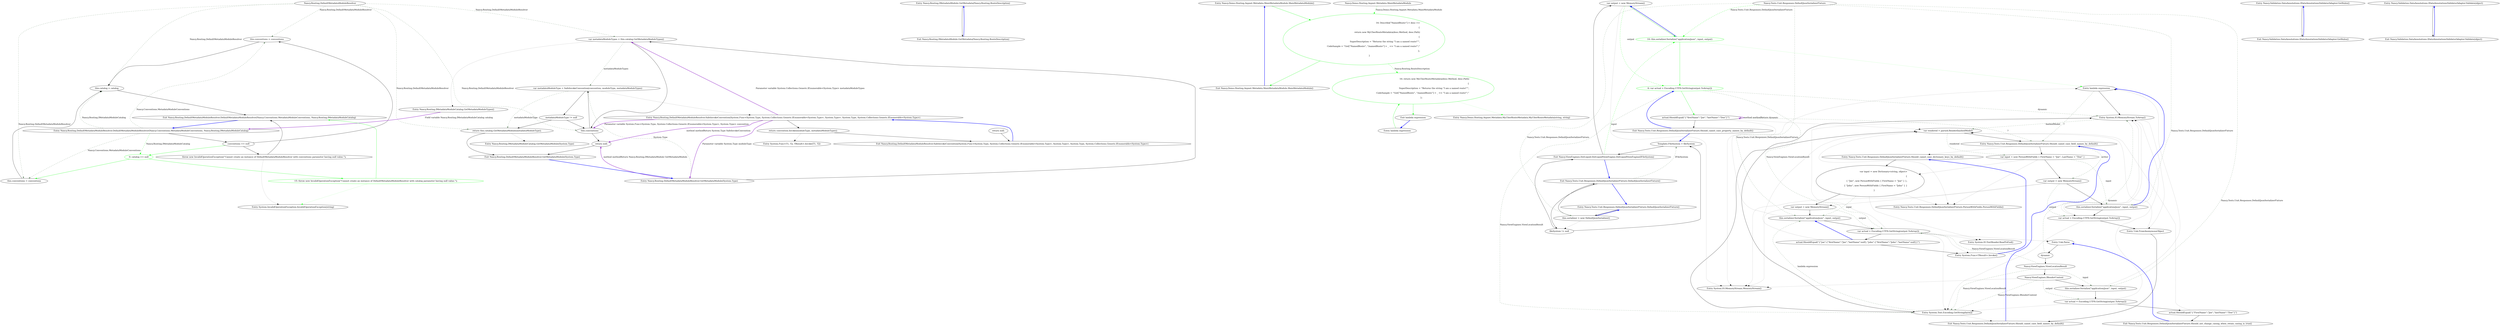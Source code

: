 digraph  {
n22 [label="Nancy.Routing.DefaultMetadataModuleResolver", span=""];
n0 [cluster="Nancy.Routing.DefaultMetadataModuleResolver.DefaultMetadataModuleResolver(Nancy.Conventions.MetadataModuleConventions, Nancy.Routing.IMetadataModuleCatalog)", label="Entry Nancy.Routing.DefaultMetadataModuleResolver.DefaultMetadataModuleResolver(Nancy.Conventions.MetadataModuleConventions, Nancy.Routing.IMetadataModuleCatalog)", span="21-21"];
n1 [cluster="Nancy.Routing.DefaultMetadataModuleResolver.DefaultMetadataModuleResolver(Nancy.Conventions.MetadataModuleConventions, Nancy.Routing.IMetadataModuleCatalog)", label="conventions == null", span="23-23"];
n3 [cluster="Nancy.Routing.DefaultMetadataModuleResolver.DefaultMetadataModuleResolver(Nancy.Conventions.MetadataModuleConventions, Nancy.Routing.IMetadataModuleCatalog)", label="this.conventions = conventions", span="28-28"];
n4 [cluster="Nancy.Routing.DefaultMetadataModuleResolver.DefaultMetadataModuleResolver(Nancy.Conventions.MetadataModuleConventions, Nancy.Routing.IMetadataModuleCatalog)", label="this.catalog = catalog", span="29-29"];
n2 [cluster="Nancy.Routing.DefaultMetadataModuleResolver.DefaultMetadataModuleResolver(Nancy.Conventions.MetadataModuleConventions, Nancy.Routing.IMetadataModuleCatalog)", label="throw new InvalidOperationException(''Cannot create an instance of DefaultMetadataModuleResolver with conventions parameter having null value.'');", span="25-25"];
n5 [cluster="Nancy.Routing.DefaultMetadataModuleResolver.DefaultMetadataModuleResolver(Nancy.Conventions.MetadataModuleConventions, Nancy.Routing.IMetadataModuleCatalog)", label="Exit Nancy.Routing.DefaultMetadataModuleResolver.DefaultMetadataModuleResolver(Nancy.Conventions.MetadataModuleConventions, Nancy.Routing.IMetadataModuleCatalog)", span="21-21"];
n6 [cluster="System.InvalidOperationException.InvalidOperationException(string)", label="Entry System.InvalidOperationException.InvalidOperationException(string)", span="0-0"];
n7 [cluster="Nancy.Routing.DefaultMetadataModuleResolver.GetMetadataModule(System.Type)", label="Entry Nancy.Routing.DefaultMetadataModuleResolver.GetMetadataModule(System.Type)", span="37-37"];
n8 [cluster="Nancy.Routing.DefaultMetadataModuleResolver.GetMetadataModule(System.Type)", label="var metadataModuleTypes = this.catalog.GetMetadataModuleTypes()", span="39-39"];
n10 [cluster="Nancy.Routing.DefaultMetadataModuleResolver.GetMetadataModule(System.Type)", label="var metadataModuleType = SafeInvokeConvention(convention, moduleType, metadataModuleTypes)", span="43-43"];
n9 [cluster="Nancy.Routing.DefaultMetadataModuleResolver.GetMetadataModule(System.Type)", label="this.conventions", span="41-41"];
n15 [cluster="Nancy.Routing.IMetadataModuleCatalog.GetMetadataModuleTypes()", label="Entry Nancy.Routing.IMetadataModuleCatalog.GetMetadataModuleTypes()", span="14-14"];
n13 [cluster="Nancy.Routing.DefaultMetadataModuleResolver.GetMetadataModule(System.Type)", label="return null;", span="51-51"];
n11 [cluster="Nancy.Routing.DefaultMetadataModuleResolver.GetMetadataModule(System.Type)", label="metadataModuleType != null", span="45-45"];
n16 [cluster="Nancy.Routing.DefaultMetadataModuleResolver.SafeInvokeConvention(System.Func<System.Type, System.Collections.Generic.IEnumerable<System.Type>, System.Type>, System.Type, System.Collections.Generic.IEnumerable<System.Type>)", label="Entry Nancy.Routing.DefaultMetadataModuleResolver.SafeInvokeConvention(System.Func<System.Type, System.Collections.Generic.IEnumerable<System.Type>, System.Type>, System.Type, System.Collections.Generic.IEnumerable<System.Type>)", span="54-54"];
n12 [cluster="Nancy.Routing.DefaultMetadataModuleResolver.GetMetadataModule(System.Type)", label="return this.catalog.GetMetadataModule(metadataModuleType);", span="47-47"];
n14 [cluster="Nancy.Routing.DefaultMetadataModuleResolver.GetMetadataModule(System.Type)", label="Exit Nancy.Routing.DefaultMetadataModuleResolver.GetMetadataModule(System.Type)", span="37-37"];
n17 [cluster="Nancy.Routing.IMetadataModuleCatalog.GetMetadataModule(System.Type)", label="Entry Nancy.Routing.IMetadataModuleCatalog.GetMetadataModule(System.Type)", span="21-21"];
n18 [cluster="Nancy.Routing.DefaultMetadataModuleResolver.SafeInvokeConvention(System.Func<System.Type, System.Collections.Generic.IEnumerable<System.Type>, System.Type>, System.Type, System.Collections.Generic.IEnumerable<System.Type>)", label="return convention.Invoke(moduleType, metadataModuleTypes);", span="58-58"];
n19 [cluster="Nancy.Routing.DefaultMetadataModuleResolver.SafeInvokeConvention(System.Func<System.Type, System.Collections.Generic.IEnumerable<System.Type>, System.Type>, System.Type, System.Collections.Generic.IEnumerable<System.Type>)", label="return null;", span="62-62"];
n20 [cluster="Nancy.Routing.DefaultMetadataModuleResolver.SafeInvokeConvention(System.Func<System.Type, System.Collections.Generic.IEnumerable<System.Type>, System.Type>, System.Type, System.Collections.Generic.IEnumerable<System.Type>)", label="Exit Nancy.Routing.DefaultMetadataModuleResolver.SafeInvokeConvention(System.Func<System.Type, System.Collections.Generic.IEnumerable<System.Type>, System.Type>, System.Type, System.Collections.Generic.IEnumerable<System.Type>)", span="54-54"];
n21 [cluster="System.Func<T1, T2, TResult>.Invoke(T1, T2)", label="Entry System.Func<T1, T2, TResult>.Invoke(T1, T2)", span="0-0"];
d3 [cluster="Nancy.Routing.DefaultMetadataModuleResolver.DefaultMetadataModuleResolver(Nancy.Conventions.MetadataModuleConventions, Nancy.Routing.IMetadataModuleCatalog)", color=green, community=0, label="0: catalog == null", span="28-28"];
d4 [cluster="Nancy.Routing.DefaultMetadataModuleResolver.DefaultMetadataModuleResolver(Nancy.Conventions.MetadataModuleConventions, Nancy.Routing.IMetadataModuleCatalog)", color=green, community=0, label="15: throw new InvalidOperationException(''Cannot create an instance of DefaultMetadataModuleResolver with catalog parameter having null value.'');", span="30-30"];
d5 [cluster="Nancy.Routing.DefaultMetadataModuleResolver.DefaultMetadataModuleResolver(Nancy.Conventions.MetadataModuleConventions, Nancy.Routing.IMetadataModuleCatalog)", label="this.conventions = conventions", span="33-33"];
m0_0 [cluster="Nancy.Routing.IMetadataModule.GetMetadata(Nancy.Routing.RouteDescription)", file="IMetadataModule.cs", label="Entry Nancy.Routing.IMetadataModule.GetMetadata(Nancy.Routing.RouteDescription)", span="20-20"];
m0_1 [cluster="Nancy.Routing.IMetadataModule.GetMetadata(Nancy.Routing.RouteDescription)", file="IMetadataModule.cs", label="Exit Nancy.Routing.IMetadataModule.GetMetadata(Nancy.Routing.RouteDescription)", span="20-20"];
m1_0 [cluster="Nancy.Demo.Hosting.Aspnet.Metadata.MainMetadataModule.MainMetadataModule()", file="MainMetadataModule.cs", label="Entry Nancy.Demo.Hosting.Aspnet.Metadata.MainMetadataModule.MainMetadataModule()", span="6-6"];
m1_1 [cluster="Nancy.Demo.Hosting.Aspnet.Metadata.MainMetadataModule.MainMetadataModule()", color=green, community=0, file="MainMetadataModule.cs", label="16: Describe[''NamedRoute''] = desc =>\r\n                {\r\n                    return new MyUberRouteMetadata(desc.Method, desc.Path)\r\n                        {\r\n                            SuperDescription = ''Returns the string \''I am a named route!\'''',\r\n                            CodeSample = ''Get[\''NamedRoute\'', \''/namedRoute\''] = _ => \''I am a named route!\'';''\r\n                        };\r\n                }", span="8-15"];
m1_2 [cluster="Nancy.Demo.Hosting.Aspnet.Metadata.MainMetadataModule.MainMetadataModule()", file="MainMetadataModule.cs", label="Exit Nancy.Demo.Hosting.Aspnet.Metadata.MainMetadataModule.MainMetadataModule()", span="6-6"];
m1_3 [cluster="lambda expression", file="MainMetadataModule.cs", label="Entry lambda expression", span="8-15"];
m1_4 [cluster="lambda expression", color=green, community=0, file="MainMetadataModule.cs", label="16: return new MyUberRouteMetadata(desc.Method, desc.Path)\r\n                        {\r\n                            SuperDescription = ''Returns the string \''I am a named route!\'''',\r\n                            CodeSample = ''Get[\''NamedRoute\'', \''/namedRoute\''] = _ => \''I am a named route!\'';''\r\n                        };", span="10-14"];
m1_5 [cluster="lambda expression", file="MainMetadataModule.cs", label="Exit lambda expression", span="8-15"];
m1_6 [cluster="Nancy.Demo.Hosting.Aspnet.Metadata.MyUberRouteMetadata.MyUberRouteMetadata(string, string)", file="MainMetadataModule.cs", label="Entry Nancy.Demo.Hosting.Aspnet.Metadata.MyUberRouteMetadata.MyUberRouteMetadata(string, string)", span="4-4"];
m1_7 [file="MainMetadataModule.cs", label="Nancy.Demo.Hosting.Aspnet.Metadata.MainMetadataModule", span=""];
m2_6 [cluster="Nancy.Tests.Unit.Responses.DefaultJsonSerializerFixture.Should_camel_case_property_names_by_default()", file="MainModule.cs", label="var output = new MemoryStream()", span="27-27"];
m2_7 [cluster="Nancy.Tests.Unit.Responses.DefaultJsonSerializerFixture.Should_camel_case_property_names_by_default()", color=green, community=0, file="MainModule.cs", label="10: this.serializer.Serialize(''application/json'', input, output)", span="28-28"];
m2_0 [cluster="Nancy.Tests.Unit.Responses.DefaultJsonSerializerFixture.DefaultJsonSerializerFixture()", file="MainModule.cs", label="Entry Nancy.Tests.Unit.Responses.DefaultJsonSerializerFixture.DefaultJsonSerializerFixture()", span="15-15"];
m2_1 [cluster="Nancy.Tests.Unit.Responses.DefaultJsonSerializerFixture.DefaultJsonSerializerFixture()", file="MainModule.cs", label="this.serializer = new DefaultJsonSerializer()", span="17-17"];
m2_15 [cluster="lambda expression", file="MainModule.cs", label="var rendered = parsed.Render(hashedModel)", span="64-64"];
m2_32 [cluster="Unk.Parse", file="MainModule.cs", label="Entry Unk.Parse", span=""];
m2_36 [cluster="Nancy.Tests.Unit.Responses.DefaultJsonSerializerFixture.Should_not_change_casing_when_retain_casing_is_true()", file="MainModule.cs", label="this.serializer.Serialize(''application/json'', input, output)", span="80-80"];
m2_37 [cluster="Nancy.Tests.Unit.Responses.DefaultJsonSerializerFixture.Should_not_change_casing_when_retain_casing_is_true()", file="MainModule.cs", label="var actual = Encoding.UTF8.GetString(output.ToArray())", span="81-81"];
m2_34 [cluster="Nancy.Tests.Unit.Responses.DefaultJsonSerializerFixture.Should_not_change_casing_when_retain_casing_is_true()", file="MainModule.cs", label="Nancy.ViewEngines.ViewLocationResult", span=""];
m2_35 [cluster="Nancy.Tests.Unit.Responses.DefaultJsonSerializerFixture.Should_not_change_casing_when_retain_casing_is_true()", file="MainModule.cs", label="Nancy.ViewEngines.IRenderContext", span=""];
m2_38 [cluster="Nancy.Tests.Unit.Responses.DefaultJsonSerializerFixture.Should_not_change_casing_when_retain_casing_is_true()", file="MainModule.cs", label="actual.ShouldEqual(''{\''FirstName\'':\''Joe\'',\''lastName\'':\''Doe\''}'')", span="84-84"];
m2_33 [cluster="Nancy.Tests.Unit.Responses.DefaultJsonSerializerFixture.Should_not_change_casing_when_retain_casing_is_true()", file="MainModule.cs", label=dynamic, span=""];
m2_39 [cluster="Nancy.Tests.Unit.Responses.DefaultJsonSerializerFixture.Should_not_change_casing_when_retain_casing_is_true()", file="MainModule.cs", label="Exit Nancy.Tests.Unit.Responses.DefaultJsonSerializerFixture.Should_not_change_casing_when_retain_casing_is_true()", span="70-70"];
m2_8 [cluster="Nancy.Tests.Unit.Responses.DefaultJsonSerializerFixture.Should_camel_case_property_names_by_default()", color=green, community=0, file="MainModule.cs", label="6: var actual = Encoding.UTF8.GetString(output.ToArray())", span="29-29"];
m2_9 [cluster="Nancy.Tests.Unit.Responses.DefaultJsonSerializerFixture.Should_camel_case_property_names_by_default()", file="MainModule.cs", label="actual.ShouldEqual(''{\''firstName\'':\''Joe\'',\''lastName\'':\''Doe\''}'')", span="32-32"];
m2_10 [cluster="Nancy.Tests.Unit.Responses.DefaultJsonSerializerFixture.Should_camel_case_property_names_by_default()", file="MainModule.cs", label="Exit Nancy.Tests.Unit.Responses.DefaultJsonSerializerFixture.Should_camel_case_property_names_by_default()", span="21-21"];
m2_20 [cluster="Nancy.Tests.Unit.Responses.DefaultJsonSerializerFixture.Should_camel_case_field_names_by_default()", file="MainModule.cs", label="var actual = Encoding.UTF8.GetString(output.ToArray())", span="44-44"];
m2_3 [cluster="Nancy.ViewEngines.DotLiquid.DotLiquidViewEngine.DotLiquidViewEngine(IFileSystem)", file="MainModule.cs", label="fileSystem != null", span="25-25"];
m2_31 [cluster="System.IO.TextReader.ReadToEnd()", file="MainModule.cs", label="Entry System.IO.TextReader.ReadToEnd()", span="0-0"];
m2_24 [cluster="Nancy.Tests.Unit.Responses.DefaultJsonSerializerFixture.Should_camel_case_dictionary_keys_by_default()", file="MainModule.cs", label="Entry Nancy.Tests.Unit.Responses.DefaultJsonSerializerFixture.Should_camel_case_dictionary_keys_by_default()", span="51-51"];
m2_12 [cluster="lambda expression", file="MainModule.cs", label="Entry lambda expression", span="55-70"];
m2_23 [cluster="Nancy.Tests.Unit.Responses.DefaultJsonSerializerFixture.PersonWithFields.PersonWithFields()", file="MainModule.cs", label="Entry Nancy.Tests.Unit.Responses.DefaultJsonSerializerFixture.PersonWithFields.PersonWithFields()", span="92-92"];
m2_22 [cluster="Nancy.Tests.Unit.Responses.DefaultJsonSerializerFixture.Should_camel_case_field_names_by_default()", file="MainModule.cs", label="Exit Nancy.Tests.Unit.Responses.DefaultJsonSerializerFixture.Should_camel_case_field_names_by_default()", span="36-36"];
m2_4 [cluster="Nancy.ViewEngines.DotLiquid.DotLiquidViewEngine.DotLiquidViewEngine(IFileSystem)", file="MainModule.cs", label="Template.FileSystem = fileSystem", span="28-28"];
m2_5 [cluster="Nancy.ViewEngines.DotLiquid.DotLiquidViewEngine.DotLiquidViewEngine(IFileSystem)", file="MainModule.cs", label="Exit Nancy.ViewEngines.DotLiquid.DotLiquidViewEngine.DotLiquidViewEngine(IFileSystem)", span="23-23"];
m2_27 [cluster="Nancy.Tests.Unit.Responses.DefaultJsonSerializerFixture.Should_camel_case_dictionary_keys_by_default()", file="MainModule.cs", label="this.serializer.Serialize(''application/json'', input, output)", span="62-62"];
m2_13 [cluster="System.IO.MemoryStream.ToArray()", file="MainModule.cs", label="Entry System.IO.MemoryStream.ToArray()", span="0-0"];
m2_14 [cluster="System.Text.Encoding.GetString(byte[])", file="MainModule.cs", label="Entry System.Text.Encoding.GetString(byte[])", span="0-0"];
m2_28 [cluster="Nancy.Tests.Unit.Responses.DefaultJsonSerializerFixture.Should_camel_case_dictionary_keys_by_default()", file="MainModule.cs", label="var actual = Encoding.UTF8.GetString(output.ToArray())", span="63-63"];
m2_16 [cluster="Nancy.Tests.Unit.Responses.DefaultJsonSerializerFixture.Should_camel_case_field_names_by_default()", file="MainModule.cs", label="Entry Nancy.Tests.Unit.Responses.DefaultJsonSerializerFixture.Should_camel_case_field_names_by_default()", span="36-36"];
m2_17 [cluster="Nancy.Tests.Unit.Responses.DefaultJsonSerializerFixture.Should_camel_case_field_names_by_default()", file="MainModule.cs", label="var input = new PersonWithFields { FirstName = ''Joe'', LastName = ''Doe'' }", span="39-39"];
m2_18 [cluster="Nancy.Tests.Unit.Responses.DefaultJsonSerializerFixture.Should_camel_case_field_names_by_default()", file="MainModule.cs", label="var output = new MemoryStream()", span="42-42"];
m2_19 [cluster="Nancy.Tests.Unit.Responses.DefaultJsonSerializerFixture.Should_camel_case_field_names_by_default()", file="MainModule.cs", label="this.serializer.Serialize(''application/json'', input, output)", span="43-43"];
m2_29 [cluster="Nancy.Tests.Unit.Responses.DefaultJsonSerializerFixture.Should_camel_case_dictionary_keys_by_default()", file="MainModule.cs", label="actual.ShouldEqual(''{\''joe\'':{\''firstName\'':\''Joe\'',\''lastName\'':null},\''john\'':{\''firstName\'':\''John\'',\''lastName\'':null}}'')", span="66-66"];
m2_2 [cluster="Nancy.Tests.Unit.Responses.DefaultJsonSerializerFixture.DefaultJsonSerializerFixture()", file="MainModule.cs", label="Exit Nancy.Tests.Unit.Responses.DefaultJsonSerializerFixture.DefaultJsonSerializerFixture()", span="15-15"];
m2_11 [cluster="System.IO.MemoryStream.MemoryStream()", file="MainModule.cs", label="Entry System.IO.MemoryStream.MemoryStream()", span="0-0"];
m2_25 [cluster="Nancy.Tests.Unit.Responses.DefaultJsonSerializerFixture.Should_camel_case_dictionary_keys_by_default()", file="MainModule.cs", label="var input = new Dictionary<string, object>\r\n            {\r\n                { ''Joe'', new PersonWithFields { FirstName = ''Joe'' } },\r\n                { ''John'', new PersonWithFields { FirstName = ''John'' } }\r\n            }", span="54-58"];
m2_26 [cluster="Nancy.Tests.Unit.Responses.DefaultJsonSerializerFixture.Should_camel_case_dictionary_keys_by_default()", file="MainModule.cs", label="var output = new MemoryStream()", span="61-61"];
m2_30 [cluster="System.Func<TResult>.Invoke()", file="MainModule.cs", label="Entry System.Func<TResult>.Invoke()", span="0-0"];
m2_21 [cluster="Unk.FromAnonymousObject", file="MainModule.cs", label="Entry Unk.FromAnonymousObject", span=""];
m2_40 [file="MainModule.cs", label="Nancy.Tests.Unit.Responses.DefaultJsonSerializerFixture", span=""];
m4_0 [cluster="Nancy.Validation.DataAnnotations.IDataAnnotationsValidatorAdapter.GetRules()", file="RequestHeaders.cs", label="Entry Nancy.Validation.DataAnnotations.IDataAnnotationsValidatorAdapter.GetRules()", span="13-13"];
m4_1 [cluster="Nancy.Validation.DataAnnotations.IDataAnnotationsValidatorAdapter.GetRules()", file="RequestHeaders.cs", label="Exit Nancy.Validation.DataAnnotations.IDataAnnotationsValidatorAdapter.GetRules()", span="13-13"];
m4_2 [cluster="Nancy.Validation.DataAnnotations.IDataAnnotationsValidatorAdapter.Validate(object)", file="RequestHeaders.cs", label="Entry Nancy.Validation.DataAnnotations.IDataAnnotationsValidatorAdapter.Validate(object)", span="20-20"];
m4_3 [cluster="Nancy.Validation.DataAnnotations.IDataAnnotationsValidatorAdapter.Validate(object)", file="RequestHeaders.cs", label="Exit Nancy.Validation.DataAnnotations.IDataAnnotationsValidatorAdapter.Validate(object)", span="20-20"];
n22 -> n3  [color=darkseagreen4, key=1, label="Nancy.Routing.DefaultMetadataModuleResolver", style=dashed];
n22 -> n4  [color=darkseagreen4, key=1, label="Nancy.Routing.DefaultMetadataModuleResolver", style=dashed];
n22 -> n8  [color=darkseagreen4, key=1, label="Nancy.Routing.DefaultMetadataModuleResolver", style=dashed];
n22 -> n9  [color=darkseagreen4, key=1, label="Nancy.Routing.DefaultMetadataModuleResolver", style=dashed];
n22 -> n12  [color=darkseagreen4, key=1, label="Nancy.Routing.DefaultMetadataModuleResolver", style=dashed];
n22 -> d5  [color=darkseagreen4, key=1, label="Nancy.Routing.DefaultMetadataModuleResolver", style=dashed];
n0 -> n1  [key=0, style=solid];
n0 -> n3  [color=darkseagreen4, key=1, label="Nancy.Conventions.MetadataModuleConventions", style=dashed];
n0 -> n4  [color=darkseagreen4, key=1, label="Nancy.Routing.IMetadataModuleCatalog", style=dashed];
n0 -> d3  [color=green, key=1, label="Nancy.Routing.IMetadataModuleCatalog", style=dashed];
n0 -> d5  [color=darkseagreen4, key=1, label="Nancy.Conventions.MetadataModuleConventions", style=dashed];
n1 -> n2  [key=0, style=solid];
n1 -> n3  [key=0, style=solid];
n1 -> d3  [color=green, key=0, style=solid];
n3 -> n4  [key=0, style=solid];
n4 -> n5  [key=0, style=solid];
n2 -> n5  [key=0, style=solid];
n2 -> n6  [key=2, style=dotted];
n5 -> n0  [color=blue, key=0, style=bold];
n7 -> n8  [key=0, style=solid];
n7 -> n10  [color=darkseagreen4, key=1, label="System.Type", style=dashed];
n7 -> n13  [color=darkorchid, key=3, label="method methodReturn Nancy.Routing.IMetadataModule GetMetadataModule", style=bold];
n8 -> n9  [key=0, style=solid];
n8 -> n15  [key=2, style=dotted];
n8 -> n10  [color=darkseagreen4, key=1, label=metadataModuleTypes, style=dashed];
n10 -> n11  [key=0, style=solid];
n10 -> n16  [key=2, style=dotted];
n10 -> n12  [color=darkseagreen4, key=1, label=metadataModuleType, style=dashed];
n9 -> n10  [key=0, style=solid];
n9 -> n13  [key=0, style=solid];
n15 -> n0  [color=darkorchid, key=3, label="Field variable Nancy.Routing.IMetadataModuleCatalog catalog", style=bold];
n13 -> n14  [key=0, style=solid];
n11 -> n12  [key=0, style=solid];
n11 -> n9  [key=0, style=solid];
n16 -> n18  [key=0, style=solid];
n16 -> n9  [color=darkorchid, key=3, label="Parameter variable System.Func<System.Type, System.Collections.Generic.IEnumerable<System.Type>, System.Type> convention", style=bold];
n16 -> n7  [color=darkorchid, key=3, label="Parameter variable System.Type moduleType", style=bold];
n16 -> n8  [color=darkorchid, key=3, label="Parameter variable System.Collections.Generic.IEnumerable<System.Type> metadataModuleTypes", style=bold];
n16 -> n13  [color=darkorchid, key=3, label="method methodReturn System.Type SafeInvokeConvention", style=bold];
n12 -> n14  [key=0, style=solid];
n12 -> n17  [key=2, style=dotted];
n14 -> n7  [color=blue, key=0, style=bold];
n18 -> n20  [key=0, style=solid];
n18 -> n21  [key=2, style=dotted];
n19 -> n20  [key=0, style=solid];
n20 -> n16  [color=blue, key=0, style=bold];
d3 -> d4  [color=green, key=0, style=solid];
d3 -> d5  [color=green, key=0, style=solid];
d4 -> n5  [color=green, key=0, style=solid];
d4 -> n6  [color=green, key=2, style=dotted];
d5 -> n4  [key=0, style=solid];
m0_0 -> m0_1  [key=0, style=solid];
m0_1 -> m0_0  [color=blue, key=0, style=bold];
m1_0 -> m1_1  [color=green, key=0, style=solid];
m1_1 -> m1_2  [color=green, key=0, style=solid];
m1_1 -> m1_4  [color=green, key=1, label="Nancy.Routing.RouteDescription", style=dashed];
m1_2 -> m1_0  [color=blue, key=0, style=bold];
m1_3 -> m1_4  [color=green, key=0, style=solid];
m1_4 -> m1_5  [color=green, key=0, style=solid];
m1_4 -> m1_6  [color=green, key=2, style=dotted];
m1_5 -> m1_3  [color=blue, key=0, style=bold];
m1_7 -> m1_1  [color=green, key=1, label="Nancy.Demo.Hosting.Aspnet.Metadata.MainMetadataModule", style=dashed];
m2_6 -> m2_7  [color=green, key=0, style=solid];
m2_6 -> m2_8  [color=green, key=1, label=output, style=dashed];
m2_6 -> m2_11  [key=2, style=dotted];
m2_7 -> m2_6  [color=blue, key=0, style=bold];
m2_7 -> m2_8  [color=green, key=0, style=solid];
m2_7 -> m2_12  [color=green, key=2, style=dotted];
m2_0 -> m2_1  [key=0, style=solid];
m2_1 -> m2_0  [color=blue, key=0, style=bold];
m2_1 -> m2_2  [key=0, style=solid];
m2_1 -> m2_3  [key=2, style=dotted];
m2_15 -> m2_16  [key=0, style=solid];
m2_15 -> m2_23  [key=2, style=dotted];
m2_15 -> m2_17  [color=darkseagreen4, key=1, label=rendered, style=dashed];
m2_32 -> m2_33  [key=0, style=solid];
m2_36 -> m2_12  [key=2, style=dotted];
m2_36 -> m2_37  [key=0, style=solid];
m2_37 -> m2_13  [key=2, style=dotted];
m2_37 -> m2_14  [key=2, style=dotted];
m2_37 -> m2_38  [key=0, style=solid];
m2_34 -> m2_36  [color=darkseagreen4, key=1, label=input, style=dashed];
m2_34 -> m2_35  [key=0, style=solid];
m2_34 -> m2_14  [color=darkseagreen4, key=1, label="Nancy.ViewEngines.ViewLocationResult", style=dashed];
m2_34 -> m2_28  [color=darkseagreen4, key=1, label="Nancy.ViewEngines.ViewLocationResult", style=dashed];
m2_35 -> m2_36  [key=0, style=solid];
m2_35 -> m2_11  [key=2, style=dotted];
m2_35 -> m2_37  [color=darkseagreen4, key=1, label=output, style=dashed];
m2_35 -> m2_14  [color=darkseagreen4, key=1, label="Nancy.ViewEngines.IRenderContext", style=dashed];
m2_38 -> m2_15  [key=2, style=dotted];
m2_38 -> m2_39  [key=0, style=solid];
m2_33 -> m2_34  [key=0, style=solid];
m2_33 -> m2_13  [color=darkseagreen4, key=1, label=dynamic, style=dashed];
m2_39 -> m2_32  [color=blue, key=0, style=bold];
m2_8 -> m2_9  [color=green, key=0, style=solid];
m2_8 -> m2_13  [color=darkseagreen4, key=1, label=dynamic, style=dashed];
m2_8 -> m2_14  [color=darkseagreen4, key=1, label="Nancy.ViewEngines.ViewLocationResult", style=dashed];
m2_8 -> m2_28  [color=darkseagreen4, key=1, label="Nancy.ViewEngines.ViewLocationResult", style=dashed];
m2_9 -> m2_10  [key=0, style=solid];
m2_9 -> m2_11  [key=2, style=dotted];
m2_9 -> m2_16  [color=darkseagreen4, key=1, label="?", style=dashed];
m2_9 -> m2_9  [color=darkorchid, key=3, label="method methodReturn dynamic ", style=bold];
m2_9 -> m2_15  [key=2, style=dotted];
m2_10 -> m2_8  [color=blue, key=0, style=bold];
m2_10 -> m2_4  [color=blue, key=0, style=bold];
m2_20 -> m2_13  [key=2, style=dotted];
m2_20 -> m2_14  [key=2, style=dotted];
m2_20 -> m2_21  [key=0, style=solid];
m2_3 -> m2_4  [key=0, style=solid];
m2_3 -> m2_5  [key=0, style=solid];
m2_24 -> m2_25  [key=0, style=solid];
m2_12 -> m2_13  [key=0, style=solid];
m2_12 -> m2_16  [color=darkseagreen4, key=1, label="?", style=dashed];
m2_22 -> m2_16  [color=blue, key=0, style=bold];
m2_4 -> m2_5  [key=0, style=solid];
m2_5 -> m2_7  [color=green, key=1, label=input, style=dashed];
m2_5 -> m2_6  [key=0, style=solid];
m2_5 -> m2_2  [color=blue, key=0, style=bold];
m2_27 -> m2_28  [key=0, style=solid];
m2_27 -> m2_12  [key=2, style=dotted];
m2_13 -> m2_14  [key=0, style=solid];
m2_13 -> m2_20  [key=2, style=dotted];
m2_13 -> m2_21  [key=2, style=dotted];
m2_13 -> m2_15  [color=darkseagreen4, key=1, label=hashedModel, style=dashed];
m2_14 -> m2_15  [key=0, style=solid];
m2_14 -> m2_22  [key=2, style=dotted];
m2_14 -> m2_27  [color=darkseagreen4, key=1, label="lambda expression", style=dashed];
m2_28 -> m2_29  [key=0, style=solid];
m2_28 -> m2_30  [key=2, style=dotted];
m2_28 -> m2_31  [key=2, style=dotted];
m2_28 -> m2_32  [key=2, style=dotted];
m2_28 -> m2_13  [key=2, style=dotted];
m2_28 -> m2_14  [key=2, style=dotted];
m2_16 -> m2_17  [key=0, style=solid];
m2_16 -> m2_24  [key=2, style=dotted];
m2_16 -> m2_18  [color=darkseagreen4, key=1, label=writer, style=dashed];
m2_17 -> m2_18  [key=0, style=solid];
m2_17 -> m2_25  [key=2, style=dotted];
m2_17 -> m2_19  [color=darkseagreen4, key=1, label=input, style=dashed];
m2_17 -> m2_23  [key=2, style=dotted];
m2_18 -> m2_19  [key=0, style=solid];
m2_18 -> m2_26  [key=2, style=dotted];
m2_18 -> m2_11  [key=2, style=dotted];
m2_18 -> m2_20  [color=darkseagreen4, key=1, label=output, style=dashed];
m2_19 -> m2_12  [color=blue, key=0, style=bold];
m2_19 -> m2_20  [key=0, style=solid];
m2_29 -> m2_27  [color=blue, key=0, style=bold];
m2_29 -> m2_15  [key=2, style=dotted];
m2_29 -> m2_30  [key=0, style=solid];
m2_2 -> m2_3  [key=0, style=solid];
m2_2 -> m2_4  [color=darkseagreen4, key=1, label=IFileSystem, style=dashed];
m2_2 -> m2_0  [color=blue, key=0, style=bold];
m2_25 -> m2_27  [color=darkseagreen4, key=1, label=input, style=dashed];
m2_25 -> m2_26  [key=0, style=solid];
m2_25 -> m2_31  [key=2, style=dotted];
m2_25 -> m2_23  [key=2, style=dotted];
m2_26 -> m2_27  [key=0, style=solid];
m2_26 -> m2_11  [key=2, style=dotted];
m2_26 -> m2_28  [color=darkseagreen4, key=1, label=output, style=dashed];
m2_30 -> m2_24  [color=blue, key=0, style=bold];
m2_21 -> m2_15  [key=2, style=dotted];
m2_21 -> m2_22  [key=0, style=solid];
m2_40 -> m2_7  [color=green, key=1, label="Nancy.Tests.Unit.Responses.DefaultJsonSerializerFixture", style=dashed];
m2_40 -> m2_1  [color=darkseagreen4, key=1, label="Nancy.Tests.Unit.Responses.DefaultJsonSerializerFixture", style=dashed];
m2_40 -> m2_19  [color=darkseagreen4, key=1, label="Nancy.Tests.Unit.Responses.DefaultJsonSerializerFixture", style=dashed];
m2_40 -> m2_27  [color=darkseagreen4, key=1, label="Nancy.Tests.Unit.Responses.DefaultJsonSerializerFixture", style=dashed];
m2_40 -> m2_36  [color=darkseagreen4, key=1, label="Nancy.Tests.Unit.Responses.DefaultJsonSerializerFixture", style=dashed];
m4_0 -> m4_1  [key=0, style=solid];
m4_1 -> m4_0  [color=blue, key=0, style=bold];
m4_2 -> m4_3  [key=0, style=solid];
m4_3 -> m4_2  [color=blue, key=0, style=bold];
}
